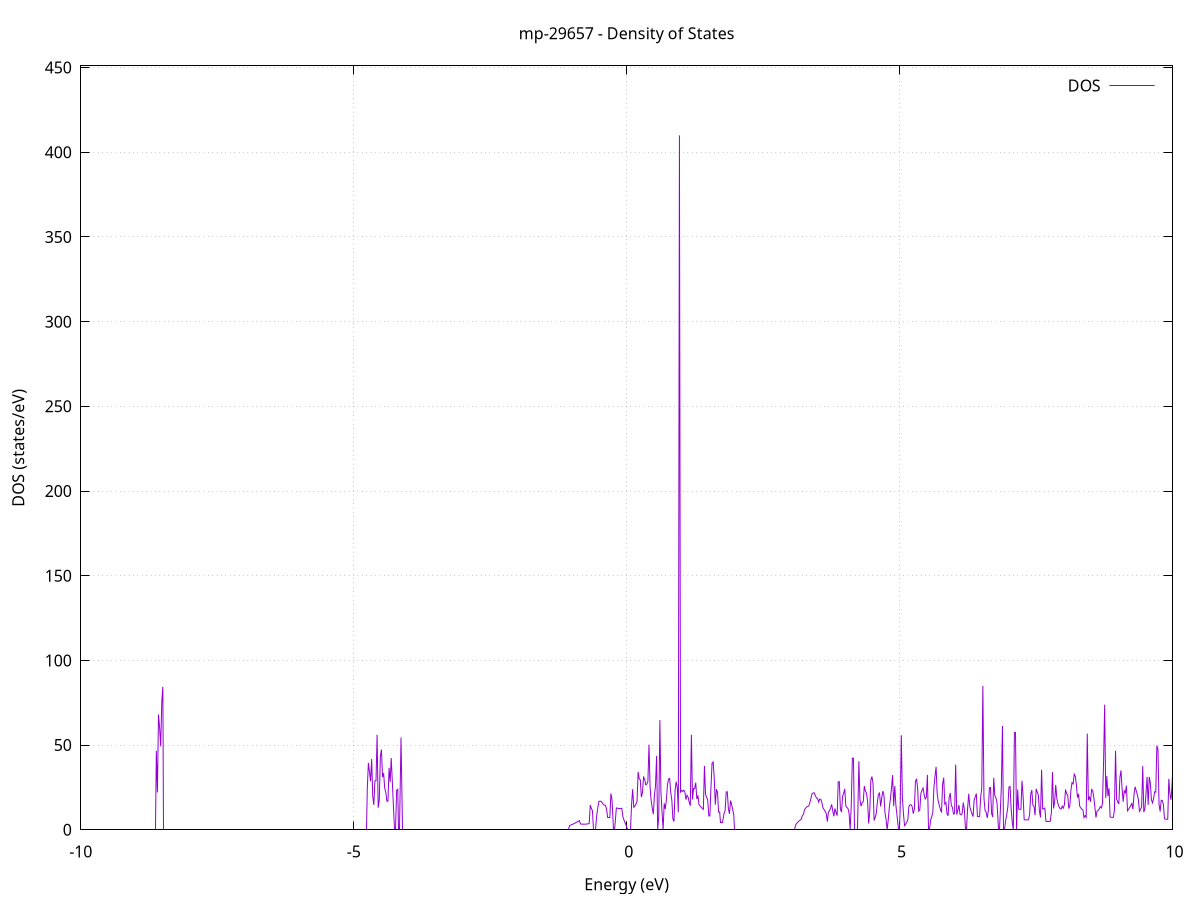 set title 'mp-29657 - Density of States'
set xlabel 'Energy (eV)'
set ylabel 'DOS (states/eV)'
set grid
set xrange [-10:10]
set yrange [0:451.014]
set xzeroaxis lt -1
set terminal png size 800,600
set output 'mp-29657_dos_gnuplot.png'
plot '-' using 1:2 with lines title 'DOS'
-23.997600 0.000000
-23.977700 0.000000
-23.957800 0.000000
-23.937800 0.000000
-23.917900 0.000000
-23.898000 0.000000
-23.878100 0.000000
-23.858100 0.000000
-23.838200 0.000000
-23.818300 0.000000
-23.798400 0.000000
-23.778400 0.000000
-23.758500 0.000000
-23.738600 0.000000
-23.718700 0.000000
-23.698700 0.000000
-23.678800 0.000000
-23.658900 0.000000
-23.639000 0.000000
-23.619000 0.000000
-23.599100 0.000000
-23.579200 0.000000
-23.559300 0.000000
-23.539400 0.000000
-23.519400 0.000000
-23.499500 0.000000
-23.479600 0.000000
-23.459700 0.000000
-23.439700 0.000000
-23.419800 0.000000
-23.399900 0.000000
-23.380000 0.000000
-23.360000 0.000000
-23.340100 0.000000
-23.320200 0.000000
-23.300300 0.000000
-23.280300 0.000000
-23.260400 0.000000
-23.240500 0.000000
-23.220600 0.000000
-23.200600 0.000000
-23.180700 0.000000
-23.160800 0.000000
-23.140900 0.000000
-23.120900 0.000000
-23.101000 0.000000
-23.081100 0.000000
-23.061200 0.000000
-23.041300 0.000000
-23.021300 0.000000
-23.001400 0.000000
-22.981500 0.000000
-22.961600 0.000000
-22.941600 0.000000
-22.921700 0.000000
-22.901800 0.000000
-22.881900 0.000000
-22.861900 0.000000
-22.842000 0.000000
-22.822100 0.000000
-22.802200 0.000000
-22.782200 0.000000
-22.762300 0.000000
-22.742400 0.000000
-22.722500 0.000000
-22.702500 0.000000
-22.682600 0.000000
-22.662700 0.000000
-22.642800 0.000000
-22.622900 0.000000
-22.602900 0.000000
-22.583000 0.000000
-22.563100 0.000000
-22.543200 0.000000
-22.523200 0.000000
-22.503300 0.000000
-22.483400 0.000000
-22.463500 0.000000
-22.443500 0.000000
-22.423600 0.000000
-22.403700 0.000000
-22.383800 0.000000
-22.363800 0.000000
-22.343900 0.000000
-22.324000 0.000000
-22.304100 0.000000
-22.284100 0.000000
-22.264200 0.000000
-22.244300 0.000000
-22.224400 0.000000
-22.204400 0.000000
-22.184500 0.000000
-22.164600 0.000000
-22.144700 0.000000
-22.124800 0.000000
-22.104800 0.000000
-22.084900 0.000000
-22.065000 0.000000
-22.045100 0.000000
-22.025100 0.000000
-22.005200 0.000000
-21.985300 0.000000
-21.965400 0.000000
-21.945400 0.000000
-21.925500 0.000000
-21.905600 0.000000
-21.885700 0.000000
-21.865700 0.000000
-21.845800 0.000000
-21.825900 0.000000
-21.806000 0.000000
-21.786000 0.000000
-21.766100 0.000000
-21.746200 0.000000
-21.726300 0.000000
-21.706400 0.000000
-21.686400 0.000000
-21.666500 0.000000
-21.646600 0.000000
-21.626700 0.000000
-21.606700 0.000000
-21.586800 0.000000
-21.566900 0.000000
-21.547000 0.000000
-21.527000 0.000000
-21.507100 0.000000
-21.487200 0.000000
-21.467300 0.000000
-21.447300 0.000000
-21.427400 0.000000
-21.407500 0.000000
-21.387600 0.000000
-21.367600 0.000000
-21.347700 0.000000
-21.327800 0.000000
-21.307900 0.000000
-21.287900 0.000000
-21.268000 0.000000
-21.248100 0.000000
-21.228200 0.000000
-21.208300 0.000000
-21.188300 0.000000
-21.168400 0.000000
-21.148500 0.000000
-21.128600 0.000000
-21.108600 0.000000
-21.088700 0.000000
-21.068800 0.000000
-21.048900 0.000000
-21.028900 0.000000
-21.009000 0.000000
-20.989100 0.000000
-20.969200 0.000000
-20.949200 0.000000
-20.929300 0.000000
-20.909400 0.000000
-20.889500 0.000000
-20.869500 0.000000
-20.849600 0.000000
-20.829700 0.000000
-20.809800 27016.471700
-20.789900 0.000000
-20.769900 0.000000
-20.750000 0.000000
-20.730100 0.000000
-20.710200 0.000000
-20.690200 0.000000
-20.670300 0.000000
-20.650400 0.000000
-20.630500 0.000000
-20.610500 0.000000
-20.590600 0.000000
-20.570700 0.000000
-20.550800 0.000000
-20.530800 0.000000
-20.510900 0.000000
-20.491000 0.000000
-20.471100 0.000000
-20.451100 0.000000
-20.431200 0.000000
-20.411300 0.000000
-20.391400 0.000000
-20.371400 0.000000
-20.351500 0.000000
-20.331600 0.000000
-20.311700 0.000000
-20.291800 0.000000
-20.271800 0.000000
-20.251900 0.000000
-20.232000 0.000000
-20.212100 0.000000
-20.192100 0.000000
-20.172200 0.000000
-20.152300 0.000000
-20.132400 0.000000
-20.112400 0.000000
-20.092500 0.000000
-20.072600 0.000000
-20.052700 0.000000
-20.032700 0.000000
-20.012800 0.000000
-19.992900 0.000000
-19.973000 0.000000
-19.953000 0.000000
-19.933100 0.000000
-19.913200 0.000000
-19.893300 0.000000
-19.873400 0.000000
-19.853400 0.000000
-19.833500 0.000000
-19.813600 0.000000
-19.793700 0.000000
-19.773700 0.000000
-19.753800 0.000000
-19.733900 0.000000
-19.714000 0.000000
-19.694000 0.000000
-19.674100 0.000000
-19.654200 0.000000
-19.634300 0.000000
-19.614300 0.000000
-19.594400 0.000000
-19.574500 0.000000
-19.554600 0.000000
-19.534600 0.000000
-19.514700 0.000000
-19.494800 0.000000
-19.474900 0.000000
-19.454900 0.000000
-19.435000 0.000000
-19.415100 0.000000
-19.395200 0.000000
-19.375300 0.000000
-19.355300 0.000000
-19.335400 0.000000
-19.315500 0.000000
-19.295600 0.000000
-19.275600 0.000000
-19.255700 0.000000
-19.235800 0.000000
-19.215900 0.000000
-19.195900 0.000000
-19.176000 0.000000
-19.156100 0.000000
-19.136200 0.000000
-19.116200 0.000000
-19.096300 0.000000
-19.076400 0.000000
-19.056500 0.000000
-19.036500 0.000000
-19.016600 0.000000
-18.996700 0.000000
-18.976800 0.000000
-18.956900 0.000000
-18.936900 0.000000
-18.917000 0.000000
-18.897100 0.000000
-18.877200 0.000000
-18.857200 0.000000
-18.837300 0.000000
-18.817400 0.000000
-18.797500 0.000000
-18.777500 0.000000
-18.757600 0.000000
-18.737700 0.000000
-18.717800 0.000000
-18.697800 0.000000
-18.677900 0.000000
-18.658000 0.000000
-18.638100 0.000000
-18.618100 0.000000
-18.598200 0.000000
-18.578300 0.000000
-18.558400 0.000000
-18.538400 0.000000
-18.518500 0.000000
-18.498600 0.000000
-18.478700 0.000000
-18.458800 0.000000
-18.438800 0.000000
-18.418900 0.000000
-18.399000 0.000000
-18.379100 0.000000
-18.359100 0.000000
-18.339200 0.000000
-18.319300 0.000000
-18.299400 0.000000
-18.279400 0.000000
-18.259500 0.000000
-18.239600 0.000000
-18.219700 0.000000
-18.199700 0.000000
-18.179800 0.000000
-18.159900 0.000000
-18.140000 0.000000
-18.120000 0.000000
-18.100100 0.000000
-18.080200 0.000000
-18.060300 0.000000
-18.040400 0.000000
-18.020400 0.000000
-18.000500 0.000000
-17.980600 0.000000
-17.960700 0.000000
-17.940700 0.000000
-17.920800 0.000000
-17.900900 0.000000
-17.881000 0.000000
-17.861000 0.000000
-17.841100 0.000000
-17.821200 0.000000
-17.801300 0.000000
-17.781300 0.000000
-17.761400 0.000000
-17.741500 0.000000
-17.721600 0.000000
-17.701600 0.000000
-17.681700 0.000000
-17.661800 0.000000
-17.641900 0.000000
-17.621900 0.000000
-17.602000 0.000000
-17.582100 0.000000
-17.562200 0.000000
-17.542300 0.000000
-17.522300 0.000000
-17.502400 0.000000
-17.482500 0.000000
-17.462600 0.000000
-17.442600 0.000000
-17.422700 0.000000
-17.402800 0.000000
-17.382900 0.000000
-17.362900 0.000000
-17.343000 0.000000
-17.323100 0.000000
-17.303200 0.000000
-17.283200 0.000000
-17.263300 0.000000
-17.243400 0.000000
-17.223500 0.000000
-17.203500 0.000000
-17.183600 0.000000
-17.163700 0.000000
-17.143800 0.000000
-17.123900 0.000000
-17.103900 0.000000
-17.084000 0.000000
-17.064100 0.000000
-17.044200 0.000000
-17.024200 0.000000
-17.004300 0.000000
-16.984400 0.000000
-16.964500 0.000000
-16.944500 0.000000
-16.924600 0.000000
-16.904700 0.000000
-16.884800 0.000000
-16.864800 0.000000
-16.844900 0.000000
-16.825000 0.000000
-16.805100 0.000000
-16.785100 0.000000
-16.765200 0.000000
-16.745300 0.000000
-16.725400 0.000000
-16.705400 0.000000
-16.685500 0.000000
-16.665600 0.000000
-16.645700 0.000000
-16.625800 0.000000
-16.605800 0.000000
-16.585900 0.000000
-16.566000 0.000000
-16.546100 0.000000
-16.526100 0.000000
-16.506200 0.000000
-16.486300 0.000000
-16.466400 0.000000
-16.446400 0.000000
-16.426500 0.000000
-16.406600 0.000000
-16.386700 0.000000
-16.366700 0.000000
-16.346800 0.000000
-16.326900 0.000000
-16.307000 0.000000
-16.287000 0.000000
-16.267100 0.000000
-16.247200 0.000000
-16.227300 0.000000
-16.207400 0.000000
-16.187400 0.000000
-16.167500 0.000000
-16.147600 0.000000
-16.127700 0.000000
-16.107700 0.000000
-16.087800 0.000000
-16.067900 0.000000
-16.048000 0.000000
-16.028000 0.000000
-16.008100 0.000000
-15.988200 0.000000
-15.968300 0.000000
-15.948300 0.000000
-15.928400 0.000000
-15.908500 0.000000
-15.888600 0.000000
-15.868600 0.000000
-15.848700 0.000000
-15.828800 0.000000
-15.808900 0.000000
-15.788900 0.000000
-15.769000 0.000000
-15.749100 0.000000
-15.729200 0.000000
-15.709300 0.000000
-15.689300 0.000000
-15.669400 0.000000
-15.649500 0.000000
-15.629600 0.000000
-15.609600 0.000000
-15.589700 0.000000
-15.569800 0.000000
-15.549900 0.000000
-15.529900 0.000000
-15.510000 0.000000
-15.490100 0.000000
-15.470200 0.000000
-15.450200 0.000000
-15.430300 0.000000
-15.410400 0.000000
-15.390500 0.000000
-15.370500 0.000000
-15.350600 0.000000
-15.330700 0.000000
-15.310800 0.000000
-15.290900 0.000000
-15.270900 0.000000
-15.251000 0.000000
-15.231100 0.000000
-15.211200 0.000000
-15.191200 0.000000
-15.171300 0.000000
-15.151400 0.000000
-15.131500 0.000000
-15.111500 0.000000
-15.091600 0.000000
-15.071700 0.000000
-15.051800 0.000000
-15.031800 0.000000
-15.011900 0.000000
-14.992000 0.000000
-14.972100 0.000000
-14.952100 0.000000
-14.932200 0.000000
-14.912300 0.000000
-14.892400 0.000000
-14.872400 0.000000
-14.852500 0.000000
-14.832600 0.000000
-14.812700 0.000000
-14.792800 0.000000
-14.772800 0.000000
-14.752900 0.000000
-14.733000 0.000000
-14.713100 0.000000
-14.693100 0.000000
-14.673200 0.000000
-14.653300 0.000000
-14.633400 0.000000
-14.613400 0.000000
-14.593500 0.000000
-14.573600 0.000000
-14.553700 0.000000
-14.533700 0.000000
-14.513800 0.000000
-14.493900 0.000000
-14.474000 0.000000
-14.454000 0.000000
-14.434100 0.000000
-14.414200 0.000000
-14.394300 0.000000
-14.374400 0.000000
-14.354400 0.000000
-14.334500 0.000000
-14.314600 0.000000
-14.294700 0.000000
-14.274700 0.000000
-14.254800 0.000000
-14.234900 0.000000
-14.215000 0.000000
-14.195000 0.000000
-14.175100 0.000000
-14.155200 0.000000
-14.135300 0.000000
-14.115300 0.000000
-14.095400 0.000000
-14.075500 0.000000
-14.055600 0.000000
-14.035600 0.000000
-14.015700 0.000000
-13.995800 0.000000
-13.975900 0.000000
-13.955900 0.000000
-13.936000 0.000000
-13.916100 0.000000
-13.896200 0.000000
-13.876300 0.000000
-13.856300 0.000000
-13.836400 0.000000
-13.816500 0.000000
-13.796600 0.000000
-13.776600 0.000000
-13.756700 0.000000
-13.736800 0.000000
-13.716900 0.000000
-13.696900 0.000000
-13.677000 0.000000
-13.657100 0.000000
-13.637200 0.000000
-13.617200 0.000000
-13.597300 0.000000
-13.577400 0.000000
-13.557500 0.000000
-13.537500 0.000000
-13.517600 0.000000
-13.497700 0.000000
-13.477800 0.000000
-13.457900 0.000000
-13.437900 0.000000
-13.418000 0.000000
-13.398100 0.000000
-13.378200 0.000000
-13.358200 0.000000
-13.338300 0.000000
-13.318400 0.000000
-13.298500 0.000000
-13.278500 0.000000
-13.258600 0.000000
-13.238700 0.000000
-13.218800 0.000000
-13.198800 0.000000
-13.178900 0.000000
-13.159000 0.000000
-13.139100 0.000000
-13.119100 0.000000
-13.099200 0.000000
-13.079300 0.000000
-13.059400 0.000000
-13.039400 0.000000
-13.019500 0.000000
-12.999600 0.000000
-12.979700 0.000000
-12.959800 0.000000
-12.939800 0.000000
-12.919900 0.000000
-12.900000 0.000000
-12.880100 0.000000
-12.860100 0.000000
-12.840200 0.000000
-12.820300 0.000000
-12.800400 0.000000
-12.780400 0.000000
-12.760500 0.000000
-12.740600 0.000000
-12.720700 0.000000
-12.700700 0.000000
-12.680800 0.000000
-12.660900 0.000000
-12.641000 0.000000
-12.621000 0.000000
-12.601100 0.000000
-12.581200 0.000000
-12.561300 0.000000
-12.541400 0.000000
-12.521400 0.000000
-12.501500 0.000000
-12.481600 0.000000
-12.461700 0.000000
-12.441700 0.000000
-12.421800 0.000000
-12.401900 0.000000
-12.382000 0.000000
-12.362000 0.000000
-12.342100 0.000000
-12.322200 0.000000
-12.302300 0.000000
-12.282300 0.000000
-12.262400 0.000000
-12.242500 0.000000
-12.222600 0.000000
-12.202600 0.000000
-12.182700 0.000000
-12.162800 0.000000
-12.142900 0.000000
-12.122900 0.000000
-12.103000 0.000000
-12.083100 0.000000
-12.063200 0.000000
-12.043300 0.000000
-12.023300 0.000000
-12.003400 0.000000
-11.983500 0.000000
-11.963600 0.000000
-11.943600 0.000000
-11.923700 0.000000
-11.903800 0.000000
-11.883900 0.000000
-11.863900 0.000000
-11.844000 0.000000
-11.824100 0.000000
-11.804200 0.000000
-11.784200 0.000000
-11.764300 0.000000
-11.744400 0.000000
-11.724500 0.000000
-11.704500 0.000000
-11.684600 0.000000
-11.664700 0.000000
-11.644800 0.000000
-11.624900 0.000000
-11.604900 0.000000
-11.585000 0.000000
-11.565100 0.000000
-11.545200 0.000000
-11.525200 0.000000
-11.505300 0.000000
-11.485400 0.000000
-11.465500 0.000000
-11.445500 0.000000
-11.425600 0.000000
-11.405700 0.000000
-11.385800 0.000000
-11.365800 0.000000
-11.345900 0.000000
-11.326000 0.000000
-11.306100 0.000000
-11.286100 0.000000
-11.266200 0.000000
-11.246300 0.000000
-11.226400 0.000000
-11.206400 0.000000
-11.186500 0.000000
-11.166600 0.000000
-11.146700 0.000000
-11.126800 0.000000
-11.106800 0.000000
-11.086900 0.000000
-11.067000 0.000000
-11.047100 0.000000
-11.027100 0.000000
-11.007200 0.000000
-10.987300 0.000000
-10.967400 0.000000
-10.947400 0.000000
-10.927500 0.000000
-10.907600 0.000000
-10.887700 0.000000
-10.867700 0.000000
-10.847800 0.000000
-10.827900 0.000000
-10.808000 0.000000
-10.788000 0.000000
-10.768100 0.000000
-10.748200 0.000000
-10.728300 0.000000
-10.708400 0.000000
-10.688400 0.000000
-10.668500 0.000000
-10.648600 0.000000
-10.628700 0.000000
-10.608700 0.000000
-10.588800 0.000000
-10.568900 0.000000
-10.549000 0.000000
-10.529000 0.000000
-10.509100 0.000000
-10.489200 0.000000
-10.469300 0.000000
-10.449300 0.000000
-10.429400 0.000000
-10.409500 0.000000
-10.389600 0.000000
-10.369600 0.000000
-10.349700 0.000000
-10.329800 0.000000
-10.309900 0.000000
-10.289900 0.000000
-10.270000 0.000000
-10.250100 0.000000
-10.230200 0.000000
-10.210300 0.000000
-10.190300 0.000000
-10.170400 0.000000
-10.150500 0.000000
-10.130600 0.000000
-10.110600 0.000000
-10.090700 0.000000
-10.070800 0.000000
-10.050900 0.000000
-10.030900 0.000000
-10.011000 0.000000
-9.991100 0.000000
-9.971200 0.000000
-9.951200 0.000000
-9.931300 0.000000
-9.911400 0.000000
-9.891500 0.000000
-9.871500 0.000000
-9.851600 0.000000
-9.831700 0.000000
-9.811800 0.000000
-9.791900 0.000000
-9.771900 0.000000
-9.752000 0.000000
-9.732100 0.000000
-9.712200 0.000000
-9.692200 0.000000
-9.672300 0.000000
-9.652400 0.000000
-9.632500 0.000000
-9.612500 0.000000
-9.592600 0.000000
-9.572700 0.000000
-9.552800 0.000000
-9.532800 0.000000
-9.512900 0.000000
-9.493000 0.000000
-9.473100 0.000000
-9.453100 0.000000
-9.433200 0.000000
-9.413300 0.000000
-9.393400 0.000000
-9.373400 0.000000
-9.353500 0.000000
-9.333600 0.000000
-9.313700 0.000000
-9.293800 0.000000
-9.273800 0.000000
-9.253900 0.000000
-9.234000 0.000000
-9.214100 0.000000
-9.194100 0.000000
-9.174200 0.000000
-9.154300 0.000000
-9.134400 0.000000
-9.114400 0.000000
-9.094500 0.000000
-9.074600 0.000000
-9.054700 0.000000
-9.034700 0.000000
-9.014800 0.000000
-8.994900 0.000000
-8.975000 0.000000
-8.955000 0.000000
-8.935100 0.000000
-8.915200 0.000000
-8.895300 0.000000
-8.875400 0.000000
-8.855400 0.000000
-8.835500 0.000000
-8.815600 0.000000
-8.795700 0.000000
-8.775700 0.000000
-8.755800 0.000000
-8.735900 0.000000
-8.716000 0.000000
-8.696000 0.000000
-8.676100 0.000000
-8.656200 0.000000
-8.636300 0.000000
-8.616300 46.705400
-8.596400 22.079900
-8.576500 68.048900
-8.556600 60.478900
-8.536600 49.279100
-8.516700 75.133500
-8.496800 84.411100
-8.476900 0.000000
-8.457000 0.000000
-8.437000 0.000000
-8.417100 0.000000
-8.397200 0.000000
-8.377300 0.000000
-8.357300 0.000000
-8.337400 0.000000
-8.317500 0.000000
-8.297600 0.000000
-8.277600 0.000000
-8.257700 0.000000
-8.237800 0.000000
-8.217900 0.000000
-8.197900 0.000000
-8.178000 0.000000
-8.158100 0.000000
-8.138200 0.000000
-8.118200 0.000000
-8.098300 0.000000
-8.078400 0.000000
-8.058500 0.000000
-8.038500 0.000000
-8.018600 0.000000
-7.998700 0.000000
-7.978800 0.000000
-7.958900 0.000000
-7.938900 0.000000
-7.919000 0.000000
-7.899100 0.000000
-7.879200 0.000000
-7.859200 0.000000
-7.839300 0.000000
-7.819400 0.000000
-7.799500 0.000000
-7.779500 0.000000
-7.759600 0.000000
-7.739700 0.000000
-7.719800 0.000000
-7.699800 0.000000
-7.679900 0.000000
-7.660000 0.000000
-7.640100 0.000000
-7.620100 0.000000
-7.600200 0.000000
-7.580300 0.000000
-7.560400 0.000000
-7.540500 0.000000
-7.520500 0.000000
-7.500600 0.000000
-7.480700 0.000000
-7.460800 0.000000
-7.440800 0.000000
-7.420900 0.000000
-7.401000 0.000000
-7.381100 0.000000
-7.361100 0.000000
-7.341200 0.000000
-7.321300 0.000000
-7.301400 0.000000
-7.281400 0.000000
-7.261500 0.000000
-7.241600 0.000000
-7.221700 0.000000
-7.201700 0.000000
-7.181800 0.000000
-7.161900 0.000000
-7.142000 0.000000
-7.122000 0.000000
-7.102100 0.000000
-7.082200 0.000000
-7.062300 0.000000
-7.042400 0.000000
-7.022400 0.000000
-7.002500 0.000000
-6.982600 0.000000
-6.962700 0.000000
-6.942700 0.000000
-6.922800 0.000000
-6.902900 0.000000
-6.883000 0.000000
-6.863000 0.000000
-6.843100 0.000000
-6.823200 0.000000
-6.803300 0.000000
-6.783300 0.000000
-6.763400 0.000000
-6.743500 0.000000
-6.723600 0.000000
-6.703600 0.000000
-6.683700 0.000000
-6.663800 0.000000
-6.643900 0.000000
-6.624000 0.000000
-6.604000 0.000000
-6.584100 0.000000
-6.564200 0.000000
-6.544300 0.000000
-6.524300 0.000000
-6.504400 0.000000
-6.484500 0.000000
-6.464600 0.000000
-6.444600 0.000000
-6.424700 0.000000
-6.404800 0.000000
-6.384900 0.000000
-6.364900 0.000000
-6.345000 0.000000
-6.325100 0.000000
-6.305200 0.000000
-6.285200 0.000000
-6.265300 0.000000
-6.245400 0.000000
-6.225500 0.000000
-6.205500 0.000000
-6.185600 0.000000
-6.165700 0.000000
-6.145800 0.000000
-6.125900 0.000000
-6.105900 0.000000
-6.086000 0.000000
-6.066100 0.000000
-6.046200 0.000000
-6.026200 0.000000
-6.006300 0.000000
-5.986400 0.000000
-5.966500 0.000000
-5.946500 0.000000
-5.926600 0.000000
-5.906700 0.000000
-5.886800 0.000000
-5.866800 0.000000
-5.846900 0.000000
-5.827000 0.000000
-5.807100 0.000000
-5.787100 0.000000
-5.767200 0.000000
-5.747300 0.000000
-5.727400 0.000000
-5.707500 0.000000
-5.687500 0.000000
-5.667600 0.000000
-5.647700 0.000000
-5.627800 0.000000
-5.607800 0.000000
-5.587900 0.000000
-5.568000 0.000000
-5.548100 0.000000
-5.528100 0.000000
-5.508200 0.000000
-5.488300 0.000000
-5.468400 0.000000
-5.448400 0.000000
-5.428500 0.000000
-5.408600 0.000000
-5.388700 0.000000
-5.368700 0.000000
-5.348800 0.000000
-5.328900 0.000000
-5.309000 0.000000
-5.289000 0.000000
-5.269100 0.000000
-5.249200 0.000000
-5.229300 0.000000
-5.209400 0.000000
-5.189400 0.000000
-5.169500 0.000000
-5.149600 0.000000
-5.129700 0.000000
-5.109700 0.000000
-5.089800 0.000000
-5.069900 0.000000
-5.050000 0.000000
-5.030000 0.000000
-5.010100 0.000000
-4.990200 0.000000
-4.970300 0.000000
-4.950300 0.000000
-4.930400 0.000000
-4.910500 0.000000
-4.890600 0.000000
-4.870600 0.000000
-4.850700 0.000000
-4.830800 0.000000
-4.810900 0.000000
-4.791000 0.000000
-4.771000 0.000000
-4.751100 24.384500
-4.731200 39.453000
-4.711300 34.350400
-4.691300 28.722400
-4.671400 41.768800
-4.651500 19.754200
-4.631600 14.677100
-4.611600 28.846500
-4.591700 28.895900
-4.571800 56.106800
-4.551900 13.019400
-4.531900 17.286300
-4.512000 43.339600
-4.492100 47.400400
-4.472200 31.063300
-4.452200 33.456600
-4.432300 24.537000
-4.412400 22.213100
-4.392500 16.858800
-4.372500 16.913600
-4.352600 36.533700
-4.332700 28.170100
-4.312800 42.360700
-4.292900 28.396300
-4.272900 14.191400
-4.253000 0.000000
-4.233100 0.000000
-4.213200 23.412500
-4.193200 23.893700
-4.173300 0.000000
-4.153400 0.000000
-4.133500 54.442800
-4.113500 0.000000
-4.093600 0.000000
-4.073700 0.000000
-4.053800 0.000000
-4.033800 0.000000
-4.013900 0.000000
-3.994000 0.000000
-3.974100 0.000000
-3.954100 0.000000
-3.934200 0.000000
-3.914300 0.000000
-3.894400 0.000000
-3.874500 0.000000
-3.854500 0.000000
-3.834600 0.000000
-3.814700 0.000000
-3.794800 0.000000
-3.774800 0.000000
-3.754900 0.000000
-3.735000 0.000000
-3.715100 0.000000
-3.695100 0.000000
-3.675200 0.000000
-3.655300 0.000000
-3.635400 0.000000
-3.615400 0.000000
-3.595500 0.000000
-3.575600 0.000000
-3.555700 0.000000
-3.535700 0.000000
-3.515800 0.000000
-3.495900 0.000000
-3.476000 0.000000
-3.456000 0.000000
-3.436100 0.000000
-3.416200 0.000000
-3.396300 0.000000
-3.376400 0.000000
-3.356400 0.000000
-3.336500 0.000000
-3.316600 0.000000
-3.296700 0.000000
-3.276700 0.000000
-3.256800 0.000000
-3.236900 0.000000
-3.217000 0.000000
-3.197000 0.000000
-3.177100 0.000000
-3.157200 0.000000
-3.137300 0.000000
-3.117300 0.000000
-3.097400 0.000000
-3.077500 0.000000
-3.057600 0.000000
-3.037600 0.000000
-3.017700 0.000000
-2.997800 0.000000
-2.977900 0.000000
-2.958000 0.000000
-2.938000 0.000000
-2.918100 0.000000
-2.898200 0.000000
-2.878300 0.000000
-2.858300 0.000000
-2.838400 0.000000
-2.818500 0.000000
-2.798600 0.000000
-2.778600 0.000000
-2.758700 0.000000
-2.738800 0.000000
-2.718900 0.000000
-2.698900 0.000000
-2.679000 0.000000
-2.659100 0.000000
-2.639200 0.000000
-2.619200 0.000000
-2.599300 0.000000
-2.579400 0.000000
-2.559500 0.000000
-2.539500 0.000000
-2.519600 0.000000
-2.499700 0.000000
-2.479800 0.000000
-2.459900 0.000000
-2.439900 0.000000
-2.420000 0.000000
-2.400100 0.000000
-2.380200 0.000000
-2.360200 0.000000
-2.340300 0.000000
-2.320400 0.000000
-2.300500 0.000000
-2.280500 0.000000
-2.260600 0.000000
-2.240700 0.000000
-2.220800 0.000000
-2.200800 0.000000
-2.180900 0.000000
-2.161000 0.000000
-2.141100 0.000000
-2.121100 0.000000
-2.101200 0.000000
-2.081300 0.000000
-2.061400 0.000000
-2.041500 0.000000
-2.021500 0.000000
-2.001600 0.000000
-1.981700 0.000000
-1.961800 0.000000
-1.941800 0.000000
-1.921900 0.000000
-1.902000 0.000000
-1.882100 0.000000
-1.862100 0.000000
-1.842200 0.000000
-1.822300 0.000000
-1.802400 0.000000
-1.782400 0.000000
-1.762500 0.000000
-1.742600 0.000000
-1.722700 0.000000
-1.702700 0.000000
-1.682800 0.000000
-1.662900 0.000000
-1.643000 0.000000
-1.623000 0.000000
-1.603100 0.000000
-1.583200 0.000000
-1.563300 0.000000
-1.543400 0.000000
-1.523400 0.000000
-1.503500 0.000000
-1.483600 0.000000
-1.463700 0.000000
-1.443700 0.000000
-1.423800 0.000000
-1.403900 0.000000
-1.384000 0.000000
-1.364000 0.000000
-1.344100 0.000000
-1.324200 0.000000
-1.304300 0.000000
-1.284300 0.000000
-1.264400 0.000000
-1.244500 0.000000
-1.224600 0.000000
-1.204600 0.000000
-1.184700 0.000000
-1.164800 0.000000
-1.144900 0.000000
-1.125000 0.000000
-1.105000 0.000000
-1.085100 0.000000
-1.065200 0.000000
-1.045300 2.517900
-1.025300 2.761000
-1.005400 3.024700
-0.985500 3.309100
-0.965600 3.614000
-0.945600 3.939600
-0.925700 4.285700
-0.905800 4.652500
-0.885900 5.039900
-0.865900 5.447900
-0.846000 3.448700
-0.826100 3.365100
-0.806200 3.312800
-0.786200 3.291600
-0.766300 3.301500
-0.746400 3.342700
-0.726500 3.414900
-0.706500 3.518400
-0.686600 3.652900
-0.666700 14.575500
-0.646800 12.626800
-0.626900 11.260700
-0.606900 0.000000
-0.587000 0.000000
-0.567100 0.000000
-0.547200 8.807500
-0.527200 13.223500
-0.507300 16.842500
-0.487400 16.799100
-0.467500 16.850700
-0.447500 15.851600
-0.427600 15.082500
-0.407700 14.599600
-0.387800 14.402700
-0.367800 12.081600
-0.347900 7.239300
-0.328000 7.220500
-0.308100 7.276700
-0.288100 21.453200
-0.268200 17.721600
-0.248300 0.000000
-0.228400 0.000000
-0.208500 4.708100
-0.188500 12.907700
-0.168600 12.717400
-0.148700 12.600500
-0.128800 12.557000
-0.108800 12.586900
-0.088900 12.690200
-0.069000 7.762400
-0.049100 5.823200
-0.029100 4.125800
-0.009200 2.670200
0.010700 0.000000
0.030600 0.000000
0.050600 0.000000
0.070500 0.000000
0.090400 15.082400
0.110300 23.982500
0.130300 13.262600
0.150200 13.968600
0.170100 15.099800
0.190000 16.656000
0.210000 34.177300
0.229900 30.060000
0.249800 29.545400
0.269700 19.340000
0.289600 21.957900
0.309600 31.111200
0.329500 29.900400
0.349400 26.590500
0.369300 26.912900
0.389300 28.552100
0.409200 50.254000
0.429100 25.252900
0.449000 17.252600
0.469000 12.790800
0.488900 9.237500
0.508800 20.296900
0.528700 25.916400
0.548700 43.649500
0.568600 0.000000
0.588500 8.091400
0.608400 64.740200
0.628400 21.818600
0.648300 10.577800
0.668200 0.000000
0.688100 15.625700
0.708000 12.288500
0.728000 17.789700
0.747900 26.493500
0.767800 29.957700
0.787700 30.325300
0.807700 22.005100
0.827600 17.482100
0.847500 6.312600
0.867400 4.917400
0.887400 23.404800
0.907300 28.419200
0.927200 25.082000
0.947100 10.321000
0.967100 410.012300
0.987000 21.942000
1.006900 23.253400
1.026800 22.622200
1.046800 23.369000
1.066700 22.421900
1.086600 17.817500
1.106500 20.406200
1.126500 19.157000
1.146400 16.305700
1.166300 14.163400
1.186200 56.107400
1.206100 17.899600
1.226100 24.343400
1.246000 24.372900
1.265900 27.812300
1.285800 18.168700
1.305800 20.299000
1.325700 14.786100
1.345600 14.015000
1.365500 13.308000
1.385500 12.665400
1.405400 12.087000
1.425300 37.662400
1.445200 20.785300
1.465200 19.231400
1.485100 17.689600
1.505000 8.183000
1.524900 8.186000
1.544900 25.118000
1.564800 39.353600
1.584700 40.026800
1.604600 30.547000
1.624500 14.823000
1.644500 23.986500
1.664400 22.200800
1.684300 10.470700
1.704200 10.508400
1.724200 4.212200
1.744100 4.212500
1.764000 4.213200
1.783900 9.595200
1.803900 11.222600
1.823800 22.349800
1.843700 22.428800
1.863600 12.548000
1.883600 9.383900
1.903500 17.231800
1.923400 14.730600
1.943300 11.834400
1.963300 8.543300
1.983200 0.000000
2.003100 0.000000
2.023000 0.000000
2.043000 0.000000
2.062900 0.000000
2.082800 0.000000
2.102700 0.000000
2.122600 0.000000
2.142600 0.000000
2.162500 0.000000
2.182400 0.000000
2.202300 0.000000
2.222300 0.000000
2.242200 0.000000
2.262100 0.000000
2.282000 0.000000
2.302000 0.000000
2.321900 0.000000
2.341800 0.000000
2.361700 0.000000
2.381700 0.000000
2.401600 0.000000
2.421500 0.000000
2.441400 0.000000
2.461400 0.000000
2.481300 0.000000
2.501200 0.000000
2.521100 0.000000
2.541000 0.000000
2.561000 0.000000
2.580900 0.000000
2.600800 0.000000
2.620700 0.000000
2.640700 0.000000
2.660600 0.000000
2.680500 0.000000
2.700400 0.000000
2.720400 0.000000
2.740300 0.000000
2.760200 0.000000
2.780100 0.000000
2.800100 0.000000
2.820000 0.000000
2.839900 0.000000
2.859800 0.000000
2.879800 0.000000
2.899700 0.000000
2.919600 0.000000
2.939500 0.000000
2.959500 0.000000
2.979400 0.000000
2.999300 0.000000
3.019200 0.000000
3.039100 0.000000
3.059100 0.000000
3.079000 0.000000
3.098900 3.053400
3.118800 3.871300
3.138800 4.590400
3.158700 5.210700
3.178600 5.732100
3.198500 6.154700
3.218500 8.317300
3.238400 9.111100
3.258300 11.788300
3.278200 12.747600
3.298200 13.442400
3.318100 13.872800
3.338000 14.038800
3.357900 16.212700
3.377900 18.717600
3.397800 21.301000
3.417700 21.755300
3.437600 21.766500
3.457500 20.170400
3.477500 18.763500
3.497400 18.505000
3.517300 16.349000
3.537200 18.048600
3.557200 17.953400
3.577100 15.932400
3.597000 12.936100
3.616900 11.977700
3.636900 10.858100
3.656800 9.577300
3.676700 4.846900
3.696600 10.428800
3.716600 11.321800
3.736500 12.858300
3.756400 15.038400
3.776300 11.054500
3.796300 7.966600
3.816200 12.556200
3.836100 10.296100
3.856000 8.367600
3.876000 28.239000
3.895900 28.408200
3.915800 12.198800
3.935700 10.416400
3.955600 19.609000
3.975600 21.488700
3.995500 24.155800
4.015400 14.155200
4.035300 13.159100
4.055300 12.533600
4.075200 9.623900
4.095100 0.000000
4.115000 14.927500
4.135000 42.299300
4.154900 42.285000
4.174800 0.000000
4.194700 0.000000
4.214700 0.000000
4.234600 0.000000
4.254500 40.470100
4.274400 17.820100
4.294400 13.974600
4.314300 15.930600
4.334200 16.598500
4.354100 25.805600
4.374000 22.794100
4.394000 21.745700
4.413900 16.766200
4.433800 3.720000
4.453700 10.736300
4.473700 29.263600
4.493600 31.449100
4.513500 27.240100
4.533400 5.453200
4.553400 7.366100
4.573300 9.688300
4.593200 16.375500
4.613100 20.851300
4.633100 21.664800
4.653000 13.779300
4.672900 18.730200
4.692800 22.846700
4.712800 20.608000
4.732700 10.036500
4.752600 6.233200
4.772500 0.000000
4.792500 5.881200
4.812400 13.253700
4.832300 18.302700
4.852200 24.641500
4.872100 32.269900
4.892100 13.951700
4.912000 25.835200
4.931900 14.737100
4.951800 8.703100
4.971800 0.000000
4.991700 0.000000
5.011600 13.443800
5.031500 55.842000
5.051500 19.243700
5.071400 9.333600
5.091300 2.435200
5.111200 3.340400
5.131200 4.542000
5.151100 6.040100
5.171000 13.619800
5.190900 14.781300
5.210900 14.791100
5.230800 13.649400
5.250700 9.543400
5.270600 12.178700
5.290500 28.394700
5.310500 30.152800
5.330400 24.838400
5.350300 10.970800
5.370200 11.633500
5.390200 21.400800
5.410100 23.399900
5.430000 24.649800
5.449900 20.970800
5.469900 18.215000
5.489800 19.108700
5.509700 32.348400
5.529600 0.000000
5.549600 0.000000
5.569500 5.873300
5.589400 7.676800
5.609300 10.235400
5.629300 24.797900
5.649200 31.651300
5.669100 37.158300
5.689000 21.129600
5.709000 16.925900
5.728900 14.283400
5.748800 11.979900
5.768700 10.164200
5.788600 26.977600
5.808600 30.751100
5.828500 15.172200
5.848400 16.104900
5.868300 9.637200
5.888300 8.257500
5.908200 19.067200
5.928100 21.723800
5.948000 14.404200
5.968000 13.180500
5.987900 9.325000
6.007800 9.659300
6.027700 38.523600
6.047700 8.970300
6.067600 11.488900
6.087500 14.606400
6.107400 9.094800
6.127400 8.791000
6.147300 9.681900
6.167200 16.036100
6.187100 12.054800
6.207000 0.000000
6.227000 0.000000
6.246900 12.910100
6.266800 21.247200
6.286700 13.490900
6.306700 11.356100
6.326600 9.446200
6.346500 7.761300
6.366400 17.624600
6.386400 19.457600
6.406300 21.405100
6.426200 7.878800
6.446100 7.877200
6.466100 7.879700
6.486000 19.551900
6.505900 24.559300
6.525800 84.953200
6.545800 18.781100
6.565700 11.490700
6.585600 10.381800
6.605500 7.012800
6.625500 11.074800
6.645400 24.754800
6.665300 25.000100
6.685200 9.735000
6.705100 7.546100
6.725100 30.679000
6.745000 20.231100
6.764900 18.947000
6.784800 16.174500
6.804800 0.000000
6.824700 0.000000
6.844600 10.123900
6.864500 25.295800
6.884500 61.311700
6.904400 0.000000
6.924300 0.000000
6.944200 5.652600
6.964200 9.183400
6.984100 13.656500
7.004000 25.200200
7.023900 25.576600
7.043900 12.316900
7.063800 4.677400
7.083700 0.000000
7.103600 57.314700
7.123500 57.481500
7.143500 0.000000
7.163400 23.690100
7.183300 12.189500
7.203200 12.067700
7.223200 12.131500
7.243100 28.925200
7.263000 19.844000
7.282900 5.948900
7.302900 5.869800
7.322800 5.836900
7.342700 5.850400
7.362600 5.910100
7.382600 9.196900
7.402500 21.090900
7.422400 23.469200
7.442300 14.607200
7.462300 13.684300
7.482200 8.609500
7.502100 24.186400
7.522000 22.270400
7.542000 20.569200
7.561900 11.037800
7.581800 7.345900
7.601700 35.477800
7.621600 12.233400
7.641600 12.417600
7.661500 12.796500
7.681400 5.025300
7.701300 5.022100
7.721300 5.022900
7.741200 5.027900
7.761100 5.036900
7.781000 10.321200
7.801000 34.060700
7.820900 12.591800
7.840800 16.420400
7.860700 26.497500
7.880700 18.428300
7.900600 15.621100
7.920500 13.629100
7.940400 12.452400
7.960400 12.276500
7.980300 13.944300
8.000200 12.774400
8.020100 14.838500
8.040000 23.763400
8.060000 21.236700
8.079900 20.552000
8.099800 12.501800
8.119700 14.218500
8.139700 23.617400
8.159600 27.826100
8.179500 27.105300
8.199400 32.862100
8.219400 31.579100
8.239300 26.415700
8.259200 19.034900
8.279100 21.173800
8.299100 14.045800
8.319000 12.917000
8.338900 12.116900
8.358800 11.645700
8.378800 7.222800
8.398700 8.357500
8.418600 7.350400
8.438500 56.787600
8.458500 17.375700
8.478400 19.664400
8.498300 16.478400
8.518200 23.784500
8.538100 23.026600
8.558100 19.254500
8.578000 13.325300
8.597900 7.228300
8.617800 11.043600
8.637800 11.443200
8.657700 12.312900
8.677600 13.652600
8.697500 12.890400
8.717500 15.651000
8.737400 40.286300
8.757300 73.881200
8.777200 18.796100
8.797200 31.679400
8.817100 19.925500
8.837000 24.513400
8.856900 7.603600
8.876900 7.408800
8.896800 7.334200
8.916700 7.379500
8.936600 11.872100
8.956500 46.670600
8.976500 18.047300
8.996400 16.494300
9.016300 15.187600
9.036200 30.718800
9.056200 35.072100
9.076100 24.550000
9.096000 16.541000
9.115900 22.961800
9.135900 21.806800
9.155800 26.010600
9.175700 11.177900
9.195600 12.161000
9.215600 13.212700
9.235500 14.333100
9.255400 15.522000
9.275300 12.141100
9.295300 20.986100
9.315200 25.414900
9.335100 23.112600
9.355000 20.789000
9.375000 17.835000
9.394900 10.898000
9.414800 12.041500
9.434700 13.437800
9.454600 37.673600
9.474600 10.387200
9.494500 12.541300
9.514400 21.211700
9.534300 31.268800
9.554300 14.698200
9.574200 31.199900
9.594100 27.553100
9.614000 17.754800
9.634000 15.877800
9.653900 18.475200
9.673800 22.453000
9.693700 22.198700
9.713700 49.725800
9.733600 47.361600
9.753500 14.978100
9.773400 10.769600
9.793400 17.443200
9.813300 17.236600
9.833200 15.002200
9.853100 6.514600
9.873000 6.275000
9.893000 6.191900
9.912900 6.265300
9.932800 30.034000
9.952700 21.213200
9.972700 17.717700
9.992600 27.013300
10.012500 39.656900
10.032400 29.921300
10.052400 19.435600
10.072300 16.551400
10.092200 13.938100
10.112100 16.783400
10.132100 16.643800
10.152000 14.136400
10.171900 16.521100
10.191800 17.231500
10.211800 30.557000
10.231700 37.240100
10.251600 13.737600
10.271500 24.775900
10.291500 27.554700
10.311400 84.556200
10.331300 6.412400
10.351200 6.267200
10.371100 6.260800
10.391100 26.234800
10.411000 40.093200
10.430900 19.892300
10.450800 17.674600
10.470800 19.951700
10.490700 10.349700
10.510600 29.680900
10.530500 19.990200
10.550500 32.869000
10.570400 43.750900
10.590300 24.311500
10.610200 19.935900
10.630200 9.166000
10.650100 9.227600
10.670000 33.759400
10.689900 8.501100
10.709900 8.417900
10.729800 26.094900
10.749700 14.377900
10.769600 19.592600
10.789500 16.842500
10.809500 28.442500
10.829400 22.955700
10.849300 11.363700
10.869200 11.141200
10.889200 16.803200
10.909100 15.043800
10.929000 13.677300
10.948900 15.516500
10.968900 7.561300
10.988800 6.642700
11.008700 31.189900
11.028600 36.755500
11.048600 18.661700
11.068500 14.307600
11.088400 19.728800
11.108300 22.458500
11.128300 15.458700
11.148200 10.532800
11.168100 14.501000
11.188000 25.207300
11.208000 20.836700
11.227900 25.045300
11.247800 18.521600
11.267700 19.503800
11.287600 85.199100
11.307600 16.364900
11.327500 15.212600
11.347400 17.313800
11.367300 12.811100
11.387300 23.888600
11.407200 26.215700
11.427100 31.795400
11.447000 21.724600
11.467000 22.640800
11.486900 28.039700
11.506800 25.842100
11.526700 29.040000
11.546700 40.333900
11.566600 39.965000
11.586500 22.348100
11.606400 18.661800
11.626400 16.259800
11.646300 43.846400
11.666200 11.268300
11.686100 13.690500
11.706000 11.624200
11.726000 9.759200
11.745900 14.282700
11.765800 14.738200
11.785700 15.699700
11.805700 17.167100
11.825600 15.687800
11.845500 11.877700
11.865400 36.642300
11.885400 0.000000
11.905300 35.930900
11.925200 45.751800
11.945100 16.601400
11.965100 34.865100
11.985000 16.918100
12.004900 16.679600
12.024800 17.066900
12.044800 0.000000
12.064700 13.408000
12.084600 37.470300
12.104500 20.801400
12.124400 19.490900
12.144400 21.530400
12.164300 23.088600
12.184200 18.857400
12.204100 17.323700
12.224100 8.815000
12.244000 13.277900
12.263900 15.760600
12.283800 20.020100
12.303800 51.310000
12.323700 19.289400
12.343600 10.863500
12.363500 7.159100
12.383500 9.805500
12.403400 21.348900
12.423300 22.737100
12.443200 19.817300
12.463200 16.363200
12.483100 28.739300
12.503000 41.285000
12.522900 43.127900
12.542900 31.342600
12.562800 24.876900
12.582700 22.749600
12.602600 22.910400
12.622500 21.886000
12.642500 22.873600
12.662400 17.727400
12.682300 10.973300
12.702200 11.262000
12.722200 16.063100
12.742100 17.631300
12.762000 17.878200
12.781900 15.147100
12.801900 17.053100
12.821800 12.870600
12.841700 13.653800
12.861600 17.089200
12.881600 25.160300
12.901500 67.133500
12.921400 31.135100
12.941300 27.353600
12.961300 14.457600
12.981200 12.039600
13.001100 11.607200
13.021000 14.291100
13.040900 14.159600
13.060900 36.178700
13.080800 36.239900
13.100700 36.499400
13.120600 44.657300
13.140600 30.981100
13.160500 19.259500
13.180400 19.269600
13.200300 24.474000
13.220300 7.594600
13.240200 10.739400
13.260100 14.595900
13.280000 197.443000
13.300000 11.541000
13.319900 48.891600
13.339800 26.148500
13.359700 16.054200
13.379700 8.358000
13.399600 2.214400
13.419500 5.222800
13.439400 10.584400
13.459400 28.870100
13.479300 13.313800
13.499200 13.336300
13.519100 14.116300
13.539000 15.654000
13.559000 30.090400
13.578900 28.086700
13.598800 12.003400
13.618700 9.007400
13.638700 14.313400
13.658600 18.922800
13.678500 25.582300
13.698400 45.021500
13.718400 5.912900
13.738300 12.184000
13.758200 41.442400
13.778100 48.024100
13.798100 19.238600
13.818000 16.265500
13.837900 36.973600
13.857800 13.123500
13.877800 5.580600
13.897700 43.210400
13.917600 43.157500
13.937500 13.880400
13.957400 44.964500
13.977400 21.582300
13.997300 14.489200
14.017200 9.233000
14.037100 5.813600
14.057100 0.000000
14.077000 0.000000
14.096900 0.000000
14.116800 0.000000
14.136800 0.000000
14.156700 0.000000
14.176600 0.000000
14.196500 0.000000
14.216500 0.000000
14.236400 0.000000
14.256300 0.000000
14.276200 0.000000
14.296200 0.000000
14.316100 0.000000
14.336000 0.000000
14.355900 0.000000
14.375900 0.000000
14.395800 0.000000
14.415700 0.000000
14.435600 0.000000
14.455500 0.000000
14.475500 0.000000
14.495400 0.000000
14.515300 0.000000
14.535200 0.000000
14.555200 0.000000
14.575100 0.000000
14.595000 0.000000
14.614900 0.000000
14.634900 0.000000
14.654800 0.000000
14.674700 0.000000
14.694600 0.000000
14.714600 0.000000
14.734500 0.000000
14.754400 0.000000
14.774300 0.000000
14.794300 0.000000
14.814200 0.000000
14.834100 0.000000
14.854000 0.000000
14.873900 0.000000
14.893900 0.000000
14.913800 0.000000
14.933700 0.000000
14.953600 0.000000
14.973600 0.000000
14.993500 0.000000
15.013400 0.000000
15.033300 0.000000
15.053300 0.000000
15.073200 0.000000
15.093100 0.000000
15.113000 0.000000
15.133000 0.000000
15.152900 0.000000
15.172800 0.000000
15.192700 0.000000
15.212700 0.000000
15.232600 0.000000
15.252500 0.000000
15.272400 0.000000
15.292400 0.000000
15.312300 0.000000
15.332200 0.000000
15.352100 0.000000
15.372000 0.000000
15.392000 0.000000
15.411900 0.000000
15.431800 0.000000
15.451700 0.000000
15.471700 0.000000
15.491600 0.000000
15.511500 0.000000
15.531400 0.000000
15.551400 0.000000
15.571300 0.000000
15.591200 0.000000
15.611100 0.000000
15.631100 0.000000
15.651000 0.000000
15.670900 0.000000
15.690800 0.000000
15.710800 0.000000
15.730700 0.000000
15.750600 0.000000
15.770500 0.000000
15.790400 0.000000
15.810400 0.000000
15.830300 0.000000
15.850200 0.000000
e
